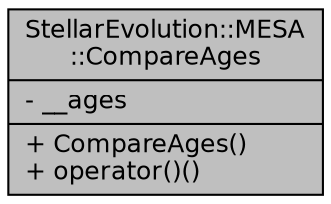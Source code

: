 digraph "StellarEvolution::MESA::CompareAges"
{
 // INTERACTIVE_SVG=YES
  edge [fontname="Helvetica",fontsize="12",labelfontname="Helvetica",labelfontsize="12"];
  node [fontname="Helvetica",fontsize="12",shape=record];
  Node1 [label="{StellarEvolution::MESA\l::CompareAges\n|- __ages\l|+ CompareAges()\l+ operator()()\l}",height=0.2,width=0.4,color="black", fillcolor="grey75", style="filled", fontcolor="black"];
}
